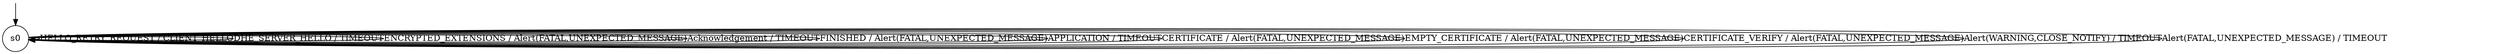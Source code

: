 digraph g {

	s0 [shape="circle" label="s0"];
	s0 -> s0 [label="HELLO_RETRY_REQUEST / CLIENT_HELLO"];
	s0 -> s0 [label="DHE_SERVER_HELLO / TIMEOUT"];
	s0 -> s0 [label="ENCRYPTED_EXTENSIONS / Alert(FATAL,UNEXPECTED_MESSAGE)"];
	s0 -> s0 [label="Acknowledgement / TIMEOUT"];
	s0 -> s0 [label="FINISHED / Alert(FATAL,UNEXPECTED_MESSAGE)"];
	s0 -> s0 [label="APPLICATION / TIMEOUT"];
	s0 -> s0 [label="CERTIFICATE / Alert(FATAL,UNEXPECTED_MESSAGE)"];
	s0 -> s0 [label="EMPTY_CERTIFICATE / Alert(FATAL,UNEXPECTED_MESSAGE)"];
	s0 -> s0 [label="CERTIFICATE_VERIFY / Alert(FATAL,UNEXPECTED_MESSAGE)"];
	s0 -> s0 [label="Alert(WARNING,CLOSE_NOTIFY) / TIMEOUT"];
	s0 -> s0 [label="Alert(FATAL,UNEXPECTED_MESSAGE) / TIMEOUT"];

__start0 [label="" shape="none" width="0" height="0"];
__start0 -> s0;

}
